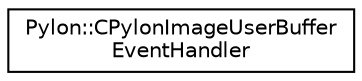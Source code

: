 digraph "Graphical Class Hierarchy"
{
  edge [fontname="Helvetica",fontsize="10",labelfontname="Helvetica",labelfontsize="10"];
  node [fontname="Helvetica",fontsize="10",shape=record];
  rankdir="LR";
  Node1 [label="Pylon::CPylonImageUserBuffer\lEventHandler",height=0.2,width=0.4,color="black", fillcolor="white", style="filled",URL="$class_pylon_1_1_c_pylon_image_user_buffer_event_handler.html",tooltip="The CPylonImage user buffer event handler base class. "];
}
